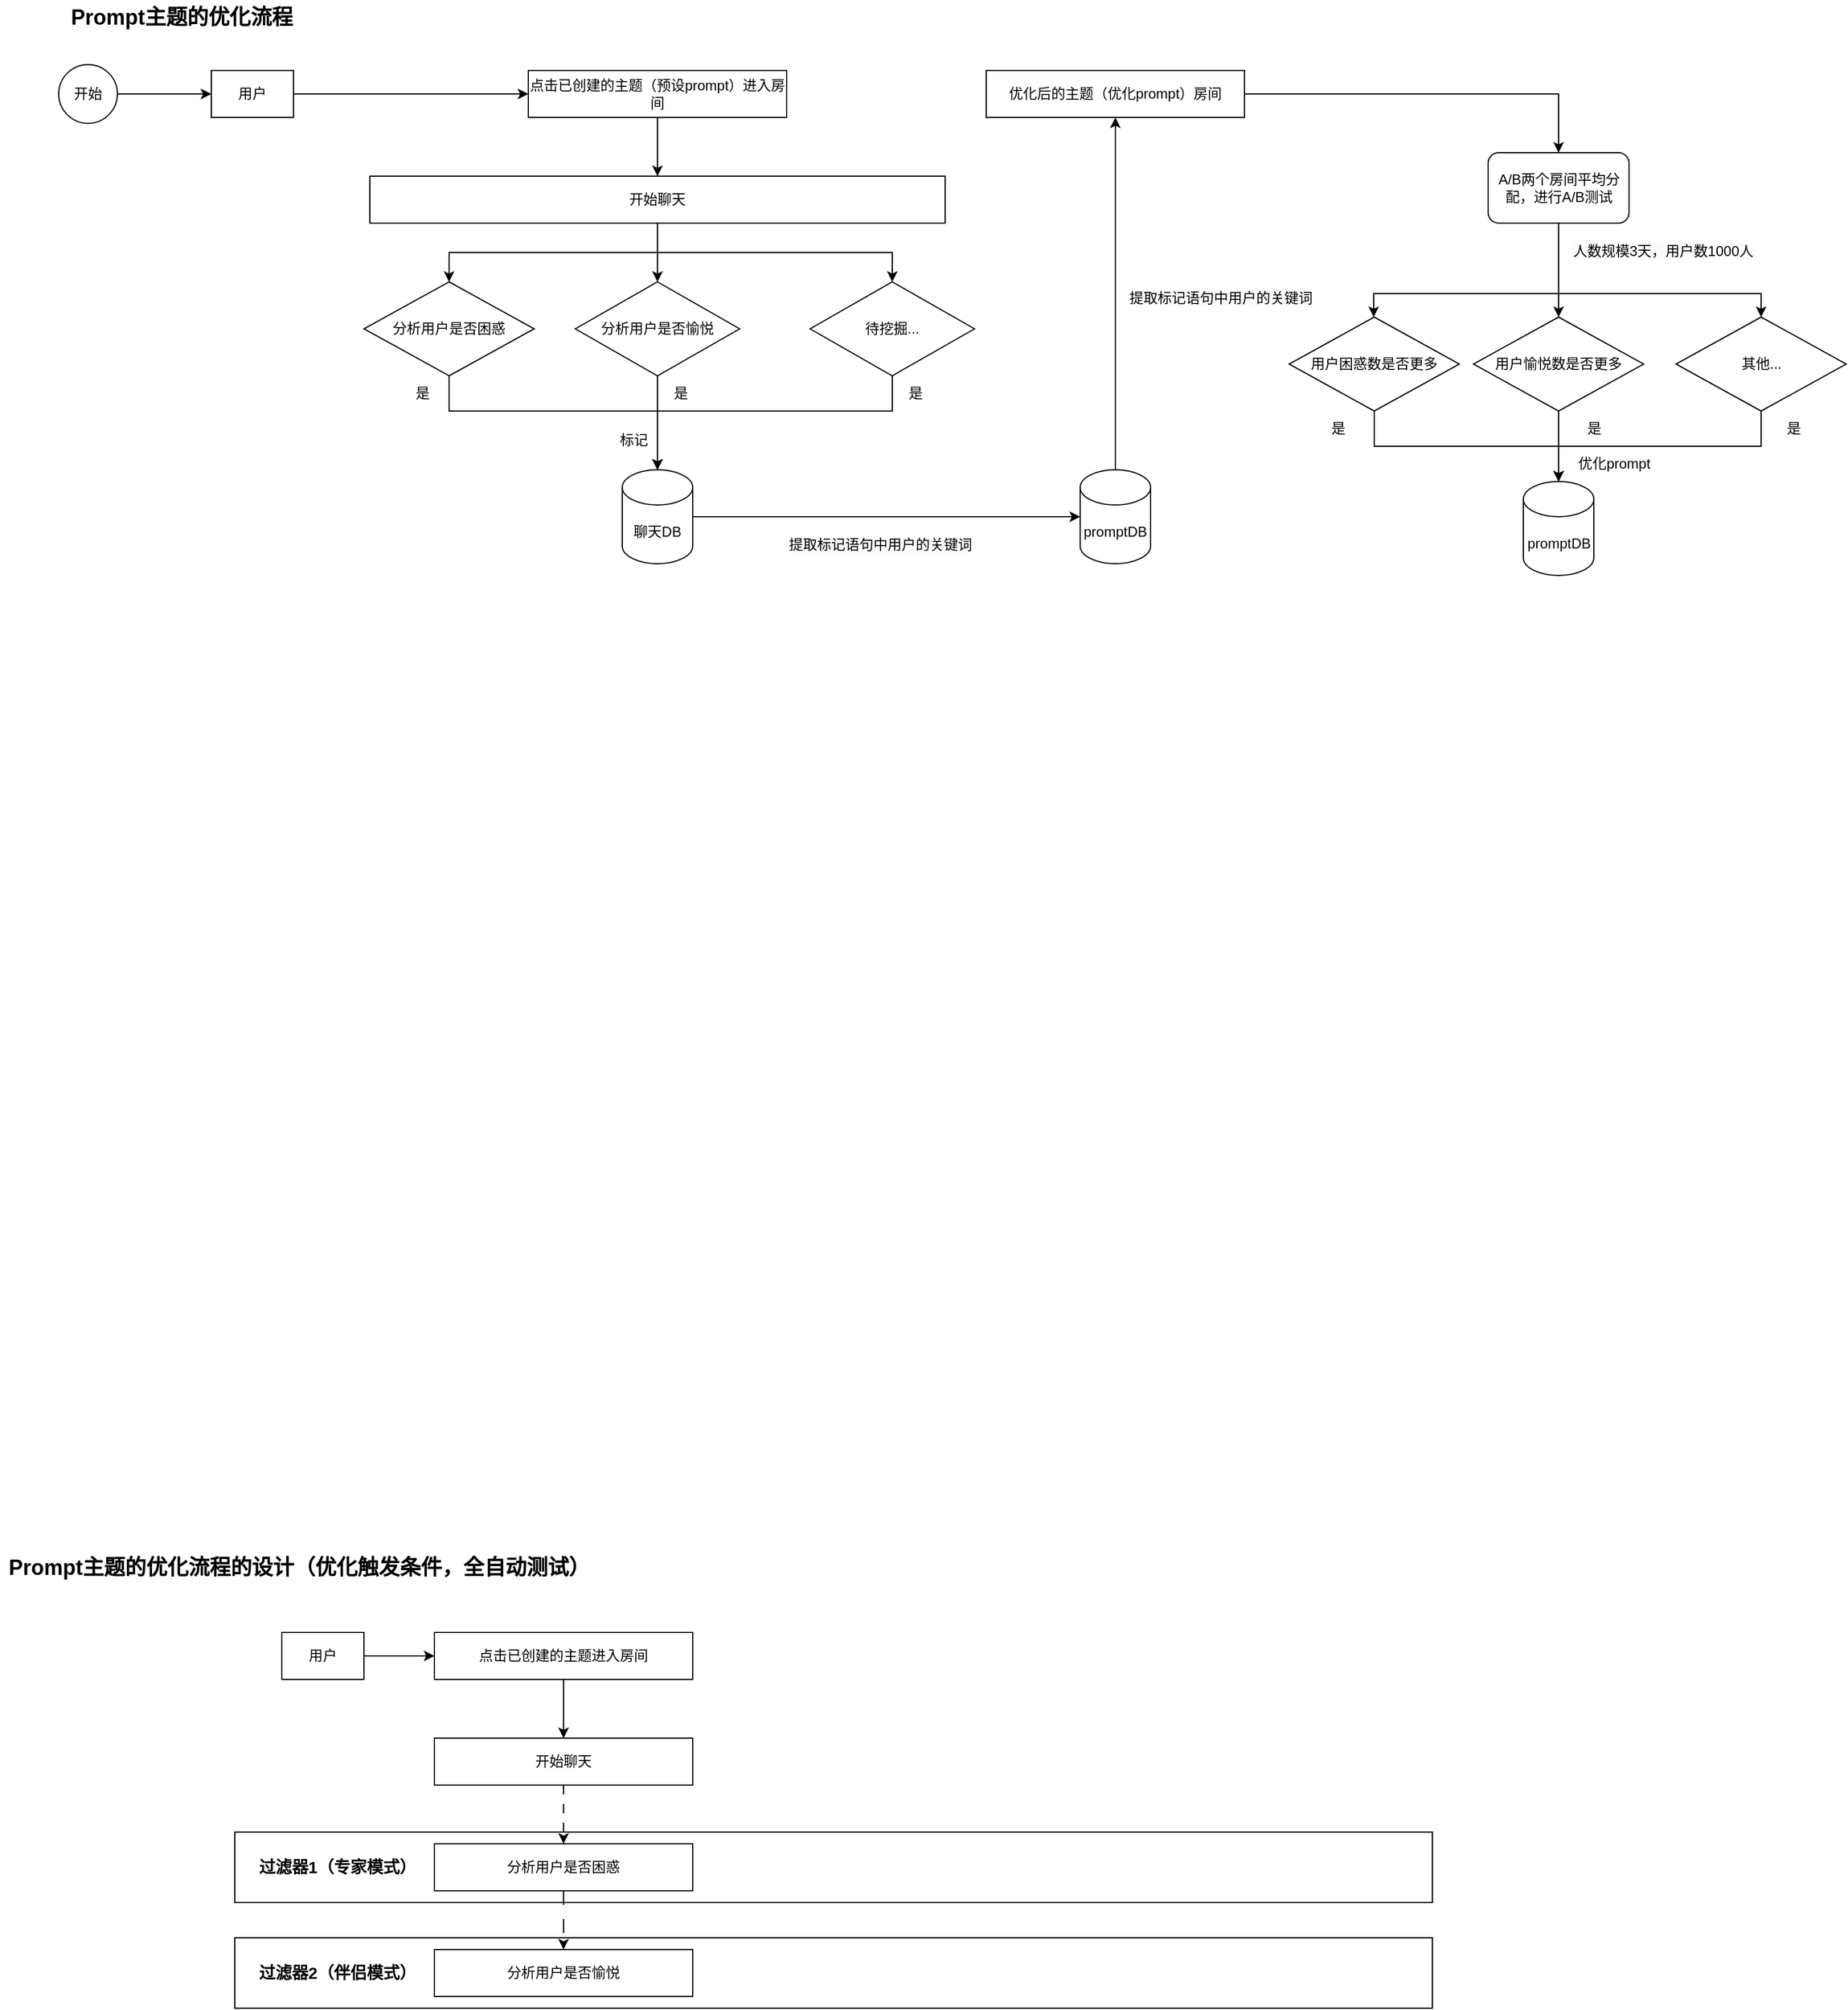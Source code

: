 <mxfile version="22.1.16" type="github">
  <diagram name="第 1 页" id="3c7-YKSq7JLv_ibGxWt0">
    <mxGraphModel dx="1720" dy="548" grid="1" gridSize="10" guides="1" tooltips="1" connect="1" arrows="1" fold="1" page="1" pageScale="1" pageWidth="827" pageHeight="1169" math="0" shadow="0">
      <root>
        <mxCell id="0" />
        <mxCell id="1" parent="0" />
        <mxCell id="Y2pjcOXVoZPDimEb5wzu-3" style="edgeStyle=orthogonalEdgeStyle;rounded=0;orthogonalLoop=1;jettySize=auto;html=1;entryX=0;entryY=0.5;entryDx=0;entryDy=0;" edge="1" parent="1" source="CQSmMKJmLMmd6HDstxWm-1" target="Y2pjcOXVoZPDimEb5wzu-1">
          <mxGeometry relative="1" as="geometry" />
        </mxCell>
        <mxCell id="CQSmMKJmLMmd6HDstxWm-1" value="用户" style="rounded=0;whiteSpace=wrap;html=1;" parent="1" vertex="1">
          <mxGeometry x="130" y="110" width="70" height="40" as="geometry" />
        </mxCell>
        <mxCell id="Y2pjcOXVoZPDimEb5wzu-4" style="edgeStyle=orthogonalEdgeStyle;rounded=0;orthogonalLoop=1;jettySize=auto;html=1;entryX=0.5;entryY=0;entryDx=0;entryDy=0;" edge="1" parent="1" source="Y2pjcOXVoZPDimEb5wzu-1" target="Y2pjcOXVoZPDimEb5wzu-2">
          <mxGeometry relative="1" as="geometry" />
        </mxCell>
        <mxCell id="Y2pjcOXVoZPDimEb5wzu-1" value="点击已创建的主题（预设prompt）进入房间" style="rounded=0;whiteSpace=wrap;html=1;" vertex="1" parent="1">
          <mxGeometry x="400" y="110" width="220" height="40" as="geometry" />
        </mxCell>
        <mxCell id="Y2pjcOXVoZPDimEb5wzu-27" value="" style="edgeStyle=orthogonalEdgeStyle;rounded=0;orthogonalLoop=1;jettySize=auto;html=1;" edge="1" parent="1" source="Y2pjcOXVoZPDimEb5wzu-2" target="Y2pjcOXVoZPDimEb5wzu-26">
          <mxGeometry relative="1" as="geometry" />
        </mxCell>
        <mxCell id="Y2pjcOXVoZPDimEb5wzu-32" value="" style="edgeStyle=orthogonalEdgeStyle;rounded=0;orthogonalLoop=1;jettySize=auto;html=1;" edge="1" parent="1" source="Y2pjcOXVoZPDimEb5wzu-2" target="Y2pjcOXVoZPDimEb5wzu-28">
          <mxGeometry relative="1" as="geometry" />
        </mxCell>
        <mxCell id="Y2pjcOXVoZPDimEb5wzu-33" style="edgeStyle=orthogonalEdgeStyle;rounded=0;orthogonalLoop=1;jettySize=auto;html=1;entryX=0.5;entryY=0;entryDx=0;entryDy=0;" edge="1" parent="1" source="Y2pjcOXVoZPDimEb5wzu-2" target="Y2pjcOXVoZPDimEb5wzu-31">
          <mxGeometry relative="1" as="geometry" />
        </mxCell>
        <mxCell id="Y2pjcOXVoZPDimEb5wzu-2" value="开始聊天" style="rounded=0;whiteSpace=wrap;html=1;" vertex="1" parent="1">
          <mxGeometry x="265" y="200" width="490" height="40" as="geometry" />
        </mxCell>
        <mxCell id="Y2pjcOXVoZPDimEb5wzu-13" value="" style="rounded=0;whiteSpace=wrap;html=1;" vertex="1" parent="1">
          <mxGeometry x="150" y="1700" width="1020" height="60" as="geometry" />
        </mxCell>
        <mxCell id="Y2pjcOXVoZPDimEb5wzu-14" style="edgeStyle=orthogonalEdgeStyle;rounded=0;orthogonalLoop=1;jettySize=auto;html=1;entryX=0;entryY=0.5;entryDx=0;entryDy=0;" edge="1" parent="1" source="Y2pjcOXVoZPDimEb5wzu-15" target="Y2pjcOXVoZPDimEb5wzu-17">
          <mxGeometry relative="1" as="geometry" />
        </mxCell>
        <mxCell id="Y2pjcOXVoZPDimEb5wzu-15" value="用户" style="rounded=0;whiteSpace=wrap;html=1;" vertex="1" parent="1">
          <mxGeometry x="190" y="1440" width="70" height="40" as="geometry" />
        </mxCell>
        <mxCell id="Y2pjcOXVoZPDimEb5wzu-16" style="edgeStyle=orthogonalEdgeStyle;rounded=0;orthogonalLoop=1;jettySize=auto;html=1;entryX=0.5;entryY=0;entryDx=0;entryDy=0;" edge="1" parent="1" source="Y2pjcOXVoZPDimEb5wzu-17" target="Y2pjcOXVoZPDimEb5wzu-20">
          <mxGeometry relative="1" as="geometry" />
        </mxCell>
        <mxCell id="Y2pjcOXVoZPDimEb5wzu-17" value="点击已创建的主题进入房间" style="rounded=0;whiteSpace=wrap;html=1;" vertex="1" parent="1">
          <mxGeometry x="320" y="1440" width="220" height="40" as="geometry" />
        </mxCell>
        <mxCell id="Y2pjcOXVoZPDimEb5wzu-18" value="" style="rounded=0;whiteSpace=wrap;html=1;" vertex="1" parent="1">
          <mxGeometry x="150" y="1610" width="1020" height="60" as="geometry" />
        </mxCell>
        <mxCell id="Y2pjcOXVoZPDimEb5wzu-19" value="" style="edgeStyle=orthogonalEdgeStyle;rounded=0;orthogonalLoop=1;jettySize=auto;html=1;dashed=1;dashPattern=8 8;" edge="1" parent="1" source="Y2pjcOXVoZPDimEb5wzu-20" target="Y2pjcOXVoZPDimEb5wzu-22">
          <mxGeometry relative="1" as="geometry" />
        </mxCell>
        <mxCell id="Y2pjcOXVoZPDimEb5wzu-20" value="开始聊天" style="rounded=0;whiteSpace=wrap;html=1;" vertex="1" parent="1">
          <mxGeometry x="320" y="1530" width="220" height="40" as="geometry" />
        </mxCell>
        <mxCell id="Y2pjcOXVoZPDimEb5wzu-21" value="" style="edgeStyle=orthogonalEdgeStyle;rounded=0;orthogonalLoop=1;jettySize=auto;html=1;dashed=1;dashPattern=12 12;" edge="1" parent="1" source="Y2pjcOXVoZPDimEb5wzu-22" target="Y2pjcOXVoZPDimEb5wzu-24">
          <mxGeometry relative="1" as="geometry" />
        </mxCell>
        <mxCell id="Y2pjcOXVoZPDimEb5wzu-22" value="分析用户是否困惑" style="rounded=0;whiteSpace=wrap;html=1;" vertex="1" parent="1">
          <mxGeometry x="320" y="1620" width="220" height="40" as="geometry" />
        </mxCell>
        <mxCell id="Y2pjcOXVoZPDimEb5wzu-23" value="&lt;font style=&quot;font-size: 14px;&quot;&gt;过滤器1（专家模式）&lt;/font&gt;" style="text;html=1;strokeColor=none;fillColor=none;align=center;verticalAlign=middle;whiteSpace=wrap;rounded=0;fontStyle=1" vertex="1" parent="1">
          <mxGeometry x="165" y="1625" width="145" height="30" as="geometry" />
        </mxCell>
        <mxCell id="Y2pjcOXVoZPDimEb5wzu-24" value="分析用户是否愉悦" style="rounded=0;whiteSpace=wrap;html=1;" vertex="1" parent="1">
          <mxGeometry x="320" y="1710" width="220" height="40" as="geometry" />
        </mxCell>
        <mxCell id="Y2pjcOXVoZPDimEb5wzu-25" value="&lt;font style=&quot;font-size: 14px;&quot;&gt;过滤器2（伴侣模式）&lt;/font&gt;" style="text;html=1;strokeColor=none;fillColor=none;align=center;verticalAlign=middle;whiteSpace=wrap;rounded=0;fontStyle=1" vertex="1" parent="1">
          <mxGeometry x="165" y="1715" width="145" height="30" as="geometry" />
        </mxCell>
        <mxCell id="Y2pjcOXVoZPDimEb5wzu-26" value="分析用户是否困惑" style="rhombus;whiteSpace=wrap;html=1;" vertex="1" parent="1">
          <mxGeometry x="260" y="290" width="145" height="80" as="geometry" />
        </mxCell>
        <mxCell id="Y2pjcOXVoZPDimEb5wzu-28" value="分析用户是否愉悦" style="rhombus;whiteSpace=wrap;html=1;" vertex="1" parent="1">
          <mxGeometry x="440" y="290" width="140" height="80" as="geometry" />
        </mxCell>
        <mxCell id="Y2pjcOXVoZPDimEb5wzu-37" style="edgeStyle=orthogonalEdgeStyle;rounded=0;orthogonalLoop=1;jettySize=auto;html=1;" edge="1" parent="1" source="Y2pjcOXVoZPDimEb5wzu-31" target="Y2pjcOXVoZPDimEb5wzu-34">
          <mxGeometry relative="1" as="geometry">
            <Array as="points">
              <mxPoint x="710" y="400" />
              <mxPoint x="510" y="400" />
            </Array>
          </mxGeometry>
        </mxCell>
        <mxCell id="Y2pjcOXVoZPDimEb5wzu-31" value="待挖掘..." style="rhombus;whiteSpace=wrap;html=1;" vertex="1" parent="1">
          <mxGeometry x="640" y="290" width="140" height="80" as="geometry" />
        </mxCell>
        <mxCell id="Y2pjcOXVoZPDimEb5wzu-44" style="edgeStyle=orthogonalEdgeStyle;rounded=0;orthogonalLoop=1;jettySize=auto;html=1;entryX=0;entryY=0.5;entryDx=0;entryDy=0;entryPerimeter=0;" edge="1" parent="1" source="Y2pjcOXVoZPDimEb5wzu-34" target="Y2pjcOXVoZPDimEb5wzu-46">
          <mxGeometry relative="1" as="geometry">
            <mxPoint x="670" y="490" as="targetPoint" />
          </mxGeometry>
        </mxCell>
        <mxCell id="Y2pjcOXVoZPDimEb5wzu-34" value="聊天DB" style="shape=cylinder3;whiteSpace=wrap;html=1;boundedLbl=1;backgroundOutline=1;size=15;" vertex="1" parent="1">
          <mxGeometry x="480" y="450" width="60" height="80" as="geometry" />
        </mxCell>
        <mxCell id="Y2pjcOXVoZPDimEb5wzu-35" style="edgeStyle=orthogonalEdgeStyle;rounded=0;orthogonalLoop=1;jettySize=auto;html=1;entryX=0.5;entryY=0;entryDx=0;entryDy=0;entryPerimeter=0;" edge="1" parent="1" source="Y2pjcOXVoZPDimEb5wzu-26" target="Y2pjcOXVoZPDimEb5wzu-34">
          <mxGeometry relative="1" as="geometry">
            <Array as="points">
              <mxPoint x="333" y="400" />
              <mxPoint x="510" y="400" />
            </Array>
          </mxGeometry>
        </mxCell>
        <mxCell id="Y2pjcOXVoZPDimEb5wzu-36" style="edgeStyle=orthogonalEdgeStyle;rounded=0;orthogonalLoop=1;jettySize=auto;html=1;exitX=0.5;exitY=1;exitDx=0;exitDy=0;entryX=0.5;entryY=0;entryDx=0;entryDy=0;entryPerimeter=0;" edge="1" parent="1" source="Y2pjcOXVoZPDimEb5wzu-28" target="Y2pjcOXVoZPDimEb5wzu-34">
          <mxGeometry relative="1" as="geometry" />
        </mxCell>
        <mxCell id="Y2pjcOXVoZPDimEb5wzu-38" value="是" style="text;html=1;strokeColor=none;fillColor=none;align=center;verticalAlign=middle;whiteSpace=wrap;rounded=0;" vertex="1" parent="1">
          <mxGeometry x="280" y="370" width="60" height="30" as="geometry" />
        </mxCell>
        <mxCell id="Y2pjcOXVoZPDimEb5wzu-39" value="是" style="text;html=1;strokeColor=none;fillColor=none;align=center;verticalAlign=middle;whiteSpace=wrap;rounded=0;" vertex="1" parent="1">
          <mxGeometry x="500" y="370" width="60" height="30" as="geometry" />
        </mxCell>
        <mxCell id="Y2pjcOXVoZPDimEb5wzu-40" value="是" style="text;html=1;strokeColor=none;fillColor=none;align=center;verticalAlign=middle;whiteSpace=wrap;rounded=0;" vertex="1" parent="1">
          <mxGeometry x="700" y="370" width="60" height="30" as="geometry" />
        </mxCell>
        <mxCell id="Y2pjcOXVoZPDimEb5wzu-41" value="标记" style="text;html=1;strokeColor=none;fillColor=none;align=center;verticalAlign=middle;whiteSpace=wrap;rounded=0;" vertex="1" parent="1">
          <mxGeometry x="460" y="410" width="60" height="30" as="geometry" />
        </mxCell>
        <mxCell id="Y2pjcOXVoZPDimEb5wzu-51" style="edgeStyle=orthogonalEdgeStyle;rounded=0;orthogonalLoop=1;jettySize=auto;html=1;" edge="1" parent="1" source="Y2pjcOXVoZPDimEb5wzu-46" target="Y2pjcOXVoZPDimEb5wzu-50">
          <mxGeometry relative="1" as="geometry" />
        </mxCell>
        <mxCell id="Y2pjcOXVoZPDimEb5wzu-46" value="promptDB" style="shape=cylinder3;whiteSpace=wrap;html=1;boundedLbl=1;backgroundOutline=1;size=15;" vertex="1" parent="1">
          <mxGeometry x="870" y="450" width="60" height="80" as="geometry" />
        </mxCell>
        <mxCell id="Y2pjcOXVoZPDimEb5wzu-47" value="&lt;span style=&quot;color: rgb(0, 0, 0); font-family: Helvetica; font-size: 12px; font-style: normal; font-variant-ligatures: normal; font-variant-caps: normal; font-weight: 400; letter-spacing: normal; orphans: 2; text-align: center; text-indent: 0px; text-transform: none; widows: 2; word-spacing: 0px; -webkit-text-stroke-width: 0px; background-color: rgb(251, 251, 251); text-decoration-thickness: initial; text-decoration-style: initial; text-decoration-color: initial; float: none; display: inline !important;&quot;&gt;提取标记语句中用户的关键词&lt;/span&gt;" style="text;whiteSpace=wrap;html=1;" vertex="1" parent="1">
          <mxGeometry x="620" y="500" width="160" height="40" as="geometry" />
        </mxCell>
        <mxCell id="Y2pjcOXVoZPDimEb5wzu-49" value="&lt;span style=&quot;color: rgb(0, 0, 0); font-family: Helvetica; font-size: 12px; font-style: normal; font-variant-ligatures: normal; font-variant-caps: normal; font-weight: 400; letter-spacing: normal; orphans: 2; text-align: center; text-indent: 0px; text-transform: none; widows: 2; word-spacing: 0px; -webkit-text-stroke-width: 0px; background-color: rgb(251, 251, 251); text-decoration-thickness: initial; text-decoration-style: initial; text-decoration-color: initial; float: none; display: inline !important;&quot;&gt;提取标记语句中用户的关键词&lt;/span&gt;" style="text;whiteSpace=wrap;html=1;" vertex="1" parent="1">
          <mxGeometry x="910" y="290" width="160" height="30" as="geometry" />
        </mxCell>
        <mxCell id="Y2pjcOXVoZPDimEb5wzu-56" style="edgeStyle=orthogonalEdgeStyle;rounded=0;orthogonalLoop=1;jettySize=auto;html=1;entryX=0.5;entryY=0;entryDx=0;entryDy=0;" edge="1" parent="1" source="Y2pjcOXVoZPDimEb5wzu-50" target="Y2pjcOXVoZPDimEb5wzu-55">
          <mxGeometry relative="1" as="geometry" />
        </mxCell>
        <mxCell id="Y2pjcOXVoZPDimEb5wzu-50" value="优化后的主题（优化prompt）房间" style="rounded=0;whiteSpace=wrap;html=1;" vertex="1" parent="1">
          <mxGeometry x="790" y="110" width="220" height="40" as="geometry" />
        </mxCell>
        <mxCell id="Y2pjcOXVoZPDimEb5wzu-53" style="edgeStyle=orthogonalEdgeStyle;rounded=0;orthogonalLoop=1;jettySize=auto;html=1;entryX=0;entryY=0.5;entryDx=0;entryDy=0;" edge="1" parent="1" source="Y2pjcOXVoZPDimEb5wzu-52" target="CQSmMKJmLMmd6HDstxWm-1">
          <mxGeometry relative="1" as="geometry" />
        </mxCell>
        <mxCell id="Y2pjcOXVoZPDimEb5wzu-52" value="开始" style="ellipse;whiteSpace=wrap;html=1;aspect=fixed;" vertex="1" parent="1">
          <mxGeometry y="105" width="50" height="50" as="geometry" />
        </mxCell>
        <mxCell id="Y2pjcOXVoZPDimEb5wzu-60" style="edgeStyle=orthogonalEdgeStyle;rounded=0;orthogonalLoop=1;jettySize=auto;html=1;exitX=0.5;exitY=1;exitDx=0;exitDy=0;entryX=0.5;entryY=0;entryDx=0;entryDy=0;" edge="1" parent="1" source="Y2pjcOXVoZPDimEb5wzu-55">
          <mxGeometry relative="1" as="geometry">
            <mxPoint x="1120" y="320" as="targetPoint" />
            <Array as="points">
              <mxPoint x="1277.5" y="300" />
              <mxPoint x="1120.5" y="300" />
            </Array>
          </mxGeometry>
        </mxCell>
        <mxCell id="Y2pjcOXVoZPDimEb5wzu-63" style="edgeStyle=orthogonalEdgeStyle;rounded=0;orthogonalLoop=1;jettySize=auto;html=1;entryX=0.5;entryY=0;entryDx=0;entryDy=0;" edge="1" parent="1" source="Y2pjcOXVoZPDimEb5wzu-55" target="Y2pjcOXVoZPDimEb5wzu-58">
          <mxGeometry relative="1" as="geometry" />
        </mxCell>
        <mxCell id="Y2pjcOXVoZPDimEb5wzu-64" style="edgeStyle=orthogonalEdgeStyle;rounded=0;orthogonalLoop=1;jettySize=auto;html=1;entryX=0.5;entryY=0;entryDx=0;entryDy=0;" edge="1" parent="1" source="Y2pjcOXVoZPDimEb5wzu-55" target="Y2pjcOXVoZPDimEb5wzu-59">
          <mxGeometry relative="1" as="geometry">
            <Array as="points">
              <mxPoint x="1277.5" y="300" />
              <mxPoint x="1450.5" y="300" />
            </Array>
          </mxGeometry>
        </mxCell>
        <mxCell id="Y2pjcOXVoZPDimEb5wzu-55" value="A/B两个房间平均分配，进行A/B测试" style="rounded=1;whiteSpace=wrap;html=1;" vertex="1" parent="1">
          <mxGeometry x="1217.5" y="180" width="120" height="60" as="geometry" />
        </mxCell>
        <mxCell id="Y2pjcOXVoZPDimEb5wzu-57" value="用户困惑数是否更多" style="rhombus;whiteSpace=wrap;html=1;" vertex="1" parent="1">
          <mxGeometry x="1048" y="320" width="145" height="80" as="geometry" />
        </mxCell>
        <mxCell id="Y2pjcOXVoZPDimEb5wzu-58" value="用户愉悦数是否更多" style="rhombus;whiteSpace=wrap;html=1;" vertex="1" parent="1">
          <mxGeometry x="1205" y="320" width="145" height="80" as="geometry" />
        </mxCell>
        <mxCell id="Y2pjcOXVoZPDimEb5wzu-59" value="其他..." style="rhombus;whiteSpace=wrap;html=1;" vertex="1" parent="1">
          <mxGeometry x="1377.5" y="320" width="145" height="80" as="geometry" />
        </mxCell>
        <mxCell id="Y2pjcOXVoZPDimEb5wzu-65" value="&lt;span style=&quot;color: rgb(0, 0, 0); font-family: Helvetica; font-size: 12px; font-style: normal; font-variant-ligatures: normal; font-variant-caps: normal; font-weight: 400; letter-spacing: normal; orphans: 2; text-align: center; text-indent: 0px; text-transform: none; widows: 2; word-spacing: 0px; -webkit-text-stroke-width: 0px; background-color: rgb(251, 251, 251); text-decoration-thickness: initial; text-decoration-style: initial; text-decoration-color: initial; float: none; display: inline !important;&quot;&gt;人数规模3天，用户数1000人&lt;/span&gt;" style="text;whiteSpace=wrap;html=1;" vertex="1" parent="1">
          <mxGeometry x="1287.5" y="250" width="160" height="30" as="geometry" />
        </mxCell>
        <mxCell id="Y2pjcOXVoZPDimEb5wzu-66" value="&lt;font style=&quot;font-size: 18px;&quot;&gt;&lt;b&gt;Prompt主题的优化流程&lt;/b&gt;&lt;/font&gt;" style="text;html=1;strokeColor=none;fillColor=none;align=center;verticalAlign=middle;whiteSpace=wrap;rounded=0;" vertex="1" parent="1">
          <mxGeometry y="50" width="210" height="30" as="geometry" />
        </mxCell>
        <mxCell id="Y2pjcOXVoZPDimEb5wzu-67" value="&lt;font style=&quot;font-size: 18px;&quot;&gt;&lt;b&gt;Prompt主题的优化流程的设计（优化触发条件，全自动测试）&lt;/b&gt;&lt;/font&gt;" style="text;html=1;strokeColor=none;fillColor=none;align=center;verticalAlign=middle;whiteSpace=wrap;rounded=0;" vertex="1" parent="1">
          <mxGeometry x="-50" y="1370" width="510" height="30" as="geometry" />
        </mxCell>
        <mxCell id="Y2pjcOXVoZPDimEb5wzu-68" value="promptDB" style="shape=cylinder3;whiteSpace=wrap;html=1;boundedLbl=1;backgroundOutline=1;size=15;" vertex="1" parent="1">
          <mxGeometry x="1247.5" y="460" width="60" height="80" as="geometry" />
        </mxCell>
        <mxCell id="Y2pjcOXVoZPDimEb5wzu-69" style="edgeStyle=orthogonalEdgeStyle;rounded=0;orthogonalLoop=1;jettySize=auto;html=1;exitX=0.5;exitY=1;exitDx=0;exitDy=0;entryX=0.5;entryY=0;entryDx=0;entryDy=0;entryPerimeter=0;" edge="1" parent="1" source="Y2pjcOXVoZPDimEb5wzu-57" target="Y2pjcOXVoZPDimEb5wzu-68">
          <mxGeometry relative="1" as="geometry">
            <Array as="points">
              <mxPoint x="1120" y="430" />
              <mxPoint x="1278" y="430" />
            </Array>
          </mxGeometry>
        </mxCell>
        <mxCell id="Y2pjcOXVoZPDimEb5wzu-71" style="edgeStyle=orthogonalEdgeStyle;rounded=0;orthogonalLoop=1;jettySize=auto;html=1;entryX=0.5;entryY=0;entryDx=0;entryDy=0;entryPerimeter=0;" edge="1" parent="1" source="Y2pjcOXVoZPDimEb5wzu-59" target="Y2pjcOXVoZPDimEb5wzu-68">
          <mxGeometry relative="1" as="geometry">
            <Array as="points">
              <mxPoint x="1450" y="430" />
              <mxPoint x="1278" y="430" />
            </Array>
          </mxGeometry>
        </mxCell>
        <mxCell id="Y2pjcOXVoZPDimEb5wzu-72" style="edgeStyle=orthogonalEdgeStyle;rounded=0;orthogonalLoop=1;jettySize=auto;html=1;entryX=0.5;entryY=0;entryDx=0;entryDy=0;entryPerimeter=0;" edge="1" parent="1" source="Y2pjcOXVoZPDimEb5wzu-58" target="Y2pjcOXVoZPDimEb5wzu-68">
          <mxGeometry relative="1" as="geometry" />
        </mxCell>
        <mxCell id="Y2pjcOXVoZPDimEb5wzu-74" value="是" style="text;html=1;strokeColor=none;fillColor=none;align=center;verticalAlign=middle;whiteSpace=wrap;rounded=0;" vertex="1" parent="1">
          <mxGeometry x="1060" y="400" width="60" height="30" as="geometry" />
        </mxCell>
        <mxCell id="Y2pjcOXVoZPDimEb5wzu-75" value="是" style="text;html=1;strokeColor=none;fillColor=none;align=center;verticalAlign=middle;whiteSpace=wrap;rounded=0;" vertex="1" parent="1">
          <mxGeometry x="1277.5" y="400" width="60" height="30" as="geometry" />
        </mxCell>
        <mxCell id="Y2pjcOXVoZPDimEb5wzu-78" value="是" style="text;html=1;strokeColor=none;fillColor=none;align=center;verticalAlign=middle;whiteSpace=wrap;rounded=0;" vertex="1" parent="1">
          <mxGeometry x="1447.5" y="400" width="60" height="30" as="geometry" />
        </mxCell>
        <mxCell id="Y2pjcOXVoZPDimEb5wzu-79" value="优化prompt" style="text;html=1;strokeColor=none;fillColor=none;align=center;verticalAlign=middle;whiteSpace=wrap;rounded=0;" vertex="1" parent="1">
          <mxGeometry x="1260" y="430" width="130" height="30" as="geometry" />
        </mxCell>
      </root>
    </mxGraphModel>
  </diagram>
</mxfile>
